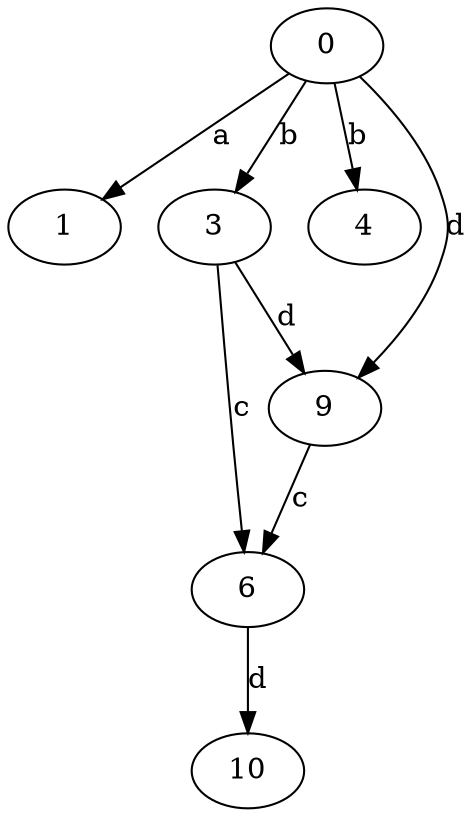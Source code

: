 strict digraph  {
0;
1;
3;
4;
6;
9;
10;
0 -> 1  [label=a];
0 -> 3  [label=b];
0 -> 4  [label=b];
0 -> 9  [label=d];
3 -> 6  [label=c];
3 -> 9  [label=d];
6 -> 10  [label=d];
9 -> 6  [label=c];
}
